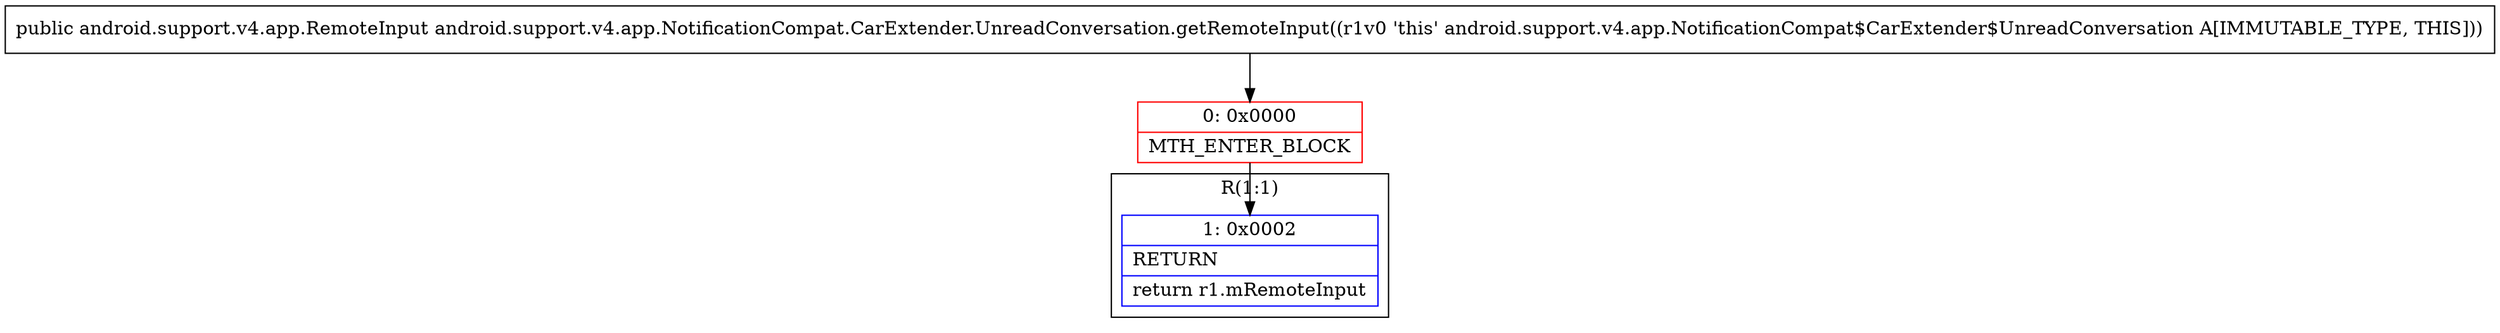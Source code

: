 digraph "CFG forandroid.support.v4.app.NotificationCompat.CarExtender.UnreadConversation.getRemoteInput()Landroid\/support\/v4\/app\/RemoteInput;" {
subgraph cluster_Region_45318353 {
label = "R(1:1)";
node [shape=record,color=blue];
Node_1 [shape=record,label="{1\:\ 0x0002|RETURN\l|return r1.mRemoteInput\l}"];
}
Node_0 [shape=record,color=red,label="{0\:\ 0x0000|MTH_ENTER_BLOCK\l}"];
MethodNode[shape=record,label="{public android.support.v4.app.RemoteInput android.support.v4.app.NotificationCompat.CarExtender.UnreadConversation.getRemoteInput((r1v0 'this' android.support.v4.app.NotificationCompat$CarExtender$UnreadConversation A[IMMUTABLE_TYPE, THIS])) }"];
MethodNode -> Node_0;
Node_0 -> Node_1;
}


